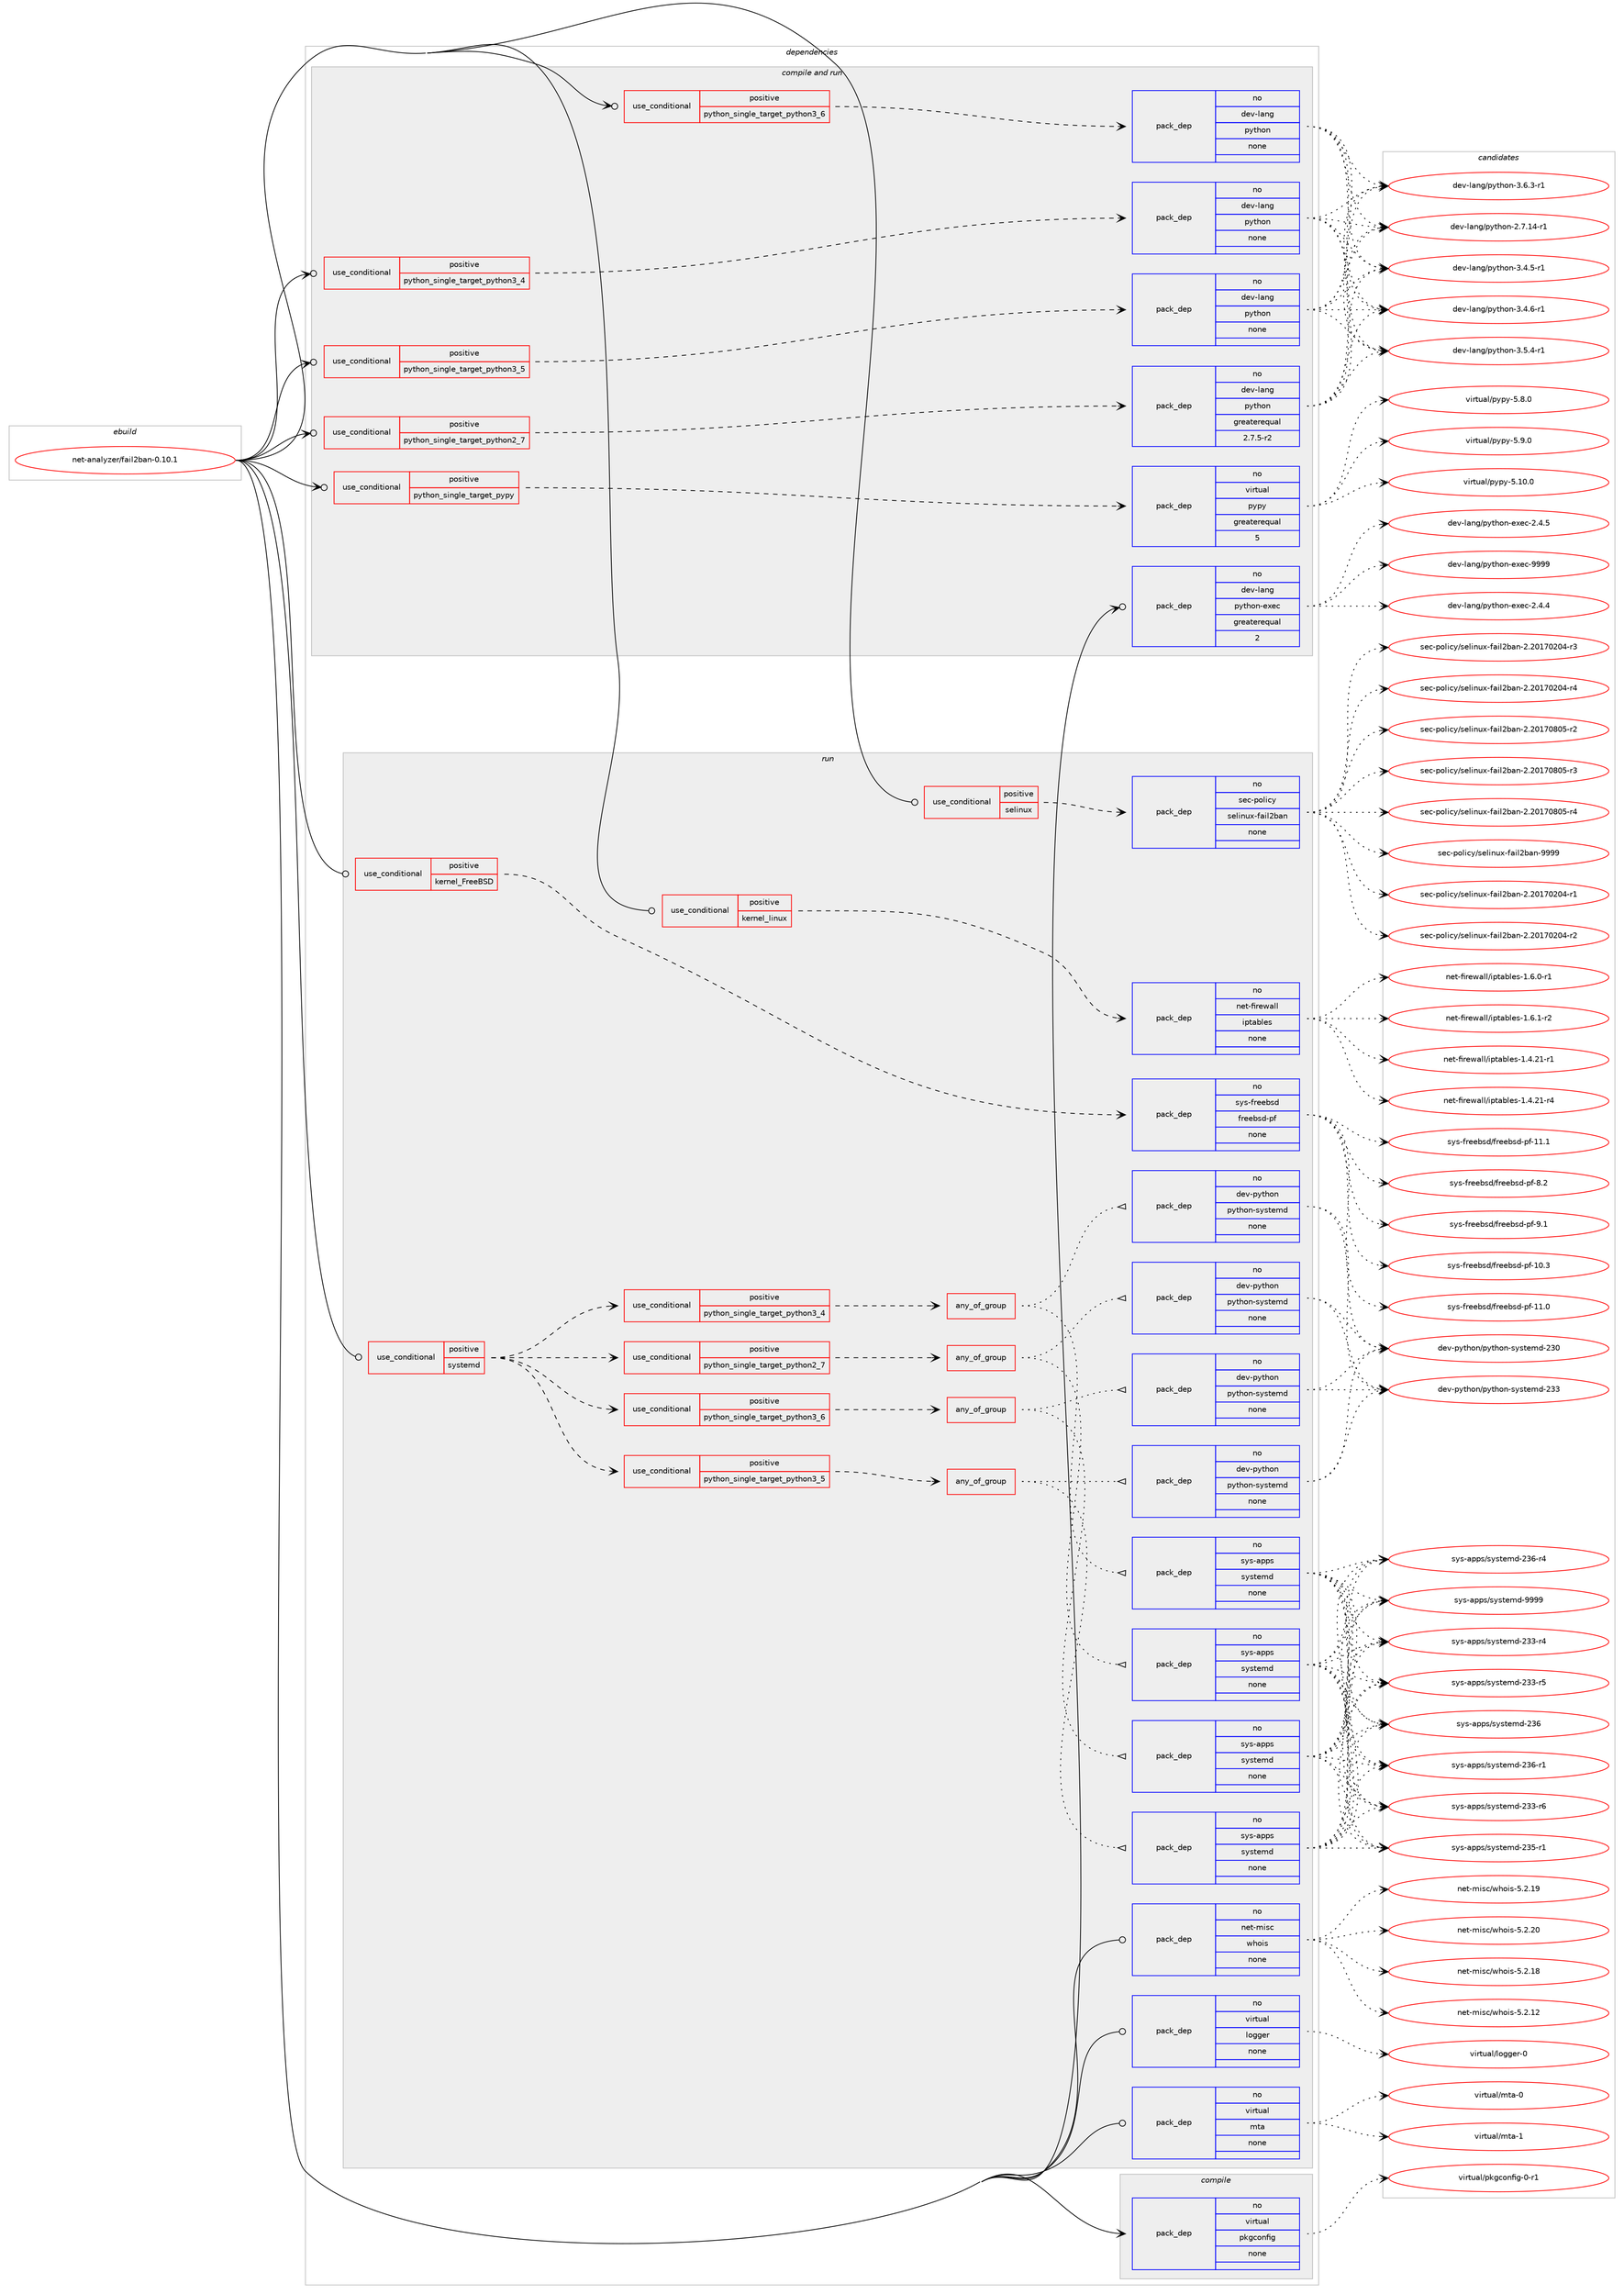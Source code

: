 digraph prolog {

# *************
# Graph options
# *************

newrank=true;
concentrate=true;
compound=true;
graph [rankdir=LR,fontname=Helvetica,fontsize=10,ranksep=1.5];#, ranksep=2.5, nodesep=0.2];
edge  [arrowhead=vee];
node  [fontname=Helvetica,fontsize=10];

# **********
# The ebuild
# **********

subgraph cluster_leftcol {
color=gray;
rank=same;
label=<<i>ebuild</i>>;
id [label="net-analyzer/fail2ban-0.10.1", color=red, width=4, href="../net-analyzer/fail2ban-0.10.1.svg"];
}

# ****************
# The dependencies
# ****************

subgraph cluster_midcol {
color=gray;
label=<<i>dependencies</i>>;
subgraph cluster_compile {
fillcolor="#eeeeee";
style=filled;
label=<<i>compile</i>>;
subgraph pack15 {
dependency19 [label=<<TABLE BORDER="0" CELLBORDER="1" CELLSPACING="0" CELLPADDING="4" WIDTH="220"><TR><TD ROWSPAN="6" CELLPADDING="30">pack_dep</TD></TR><TR><TD WIDTH="110">no</TD></TR><TR><TD>virtual</TD></TR><TR><TD>pkgconfig</TD></TR><TR><TD>none</TD></TR><TR><TD></TD></TR></TABLE>>, shape=none, color=blue];
}
id:e -> dependency19:w [weight=20,style="solid",arrowhead="vee"];
}
subgraph cluster_compileandrun {
fillcolor="#eeeeee";
style=filled;
label=<<i>compile and run</i>>;
subgraph cond5 {
dependency20 [label=<<TABLE BORDER="0" CELLBORDER="1" CELLSPACING="0" CELLPADDING="4"><TR><TD ROWSPAN="3" CELLPADDING="10">use_conditional</TD></TR><TR><TD>positive</TD></TR><TR><TD>python_single_target_pypy</TD></TR></TABLE>>, shape=none, color=red];
subgraph pack16 {
dependency21 [label=<<TABLE BORDER="0" CELLBORDER="1" CELLSPACING="0" CELLPADDING="4" WIDTH="220"><TR><TD ROWSPAN="6" CELLPADDING="30">pack_dep</TD></TR><TR><TD WIDTH="110">no</TD></TR><TR><TD>virtual</TD></TR><TR><TD>pypy</TD></TR><TR><TD>greaterequal</TD></TR><TR><TD>5</TD></TR></TABLE>>, shape=none, color=blue];
}
dependency20:e -> dependency21:w [weight=20,style="dashed",arrowhead="vee"];
}
id:e -> dependency20:w [weight=20,style="solid",arrowhead="odotvee"];
subgraph cond6 {
dependency22 [label=<<TABLE BORDER="0" CELLBORDER="1" CELLSPACING="0" CELLPADDING="4"><TR><TD ROWSPAN="3" CELLPADDING="10">use_conditional</TD></TR><TR><TD>positive</TD></TR><TR><TD>python_single_target_python2_7</TD></TR></TABLE>>, shape=none, color=red];
subgraph pack17 {
dependency23 [label=<<TABLE BORDER="0" CELLBORDER="1" CELLSPACING="0" CELLPADDING="4" WIDTH="220"><TR><TD ROWSPAN="6" CELLPADDING="30">pack_dep</TD></TR><TR><TD WIDTH="110">no</TD></TR><TR><TD>dev-lang</TD></TR><TR><TD>python</TD></TR><TR><TD>greaterequal</TD></TR><TR><TD>2.7.5-r2</TD></TR></TABLE>>, shape=none, color=blue];
}
dependency22:e -> dependency23:w [weight=20,style="dashed",arrowhead="vee"];
}
id:e -> dependency22:w [weight=20,style="solid",arrowhead="odotvee"];
subgraph cond7 {
dependency24 [label=<<TABLE BORDER="0" CELLBORDER="1" CELLSPACING="0" CELLPADDING="4"><TR><TD ROWSPAN="3" CELLPADDING="10">use_conditional</TD></TR><TR><TD>positive</TD></TR><TR><TD>python_single_target_python3_4</TD></TR></TABLE>>, shape=none, color=red];
subgraph pack18 {
dependency25 [label=<<TABLE BORDER="0" CELLBORDER="1" CELLSPACING="0" CELLPADDING="4" WIDTH="220"><TR><TD ROWSPAN="6" CELLPADDING="30">pack_dep</TD></TR><TR><TD WIDTH="110">no</TD></TR><TR><TD>dev-lang</TD></TR><TR><TD>python</TD></TR><TR><TD>none</TD></TR><TR><TD></TD></TR></TABLE>>, shape=none, color=blue];
}
dependency24:e -> dependency25:w [weight=20,style="dashed",arrowhead="vee"];
}
id:e -> dependency24:w [weight=20,style="solid",arrowhead="odotvee"];
subgraph cond8 {
dependency26 [label=<<TABLE BORDER="0" CELLBORDER="1" CELLSPACING="0" CELLPADDING="4"><TR><TD ROWSPAN="3" CELLPADDING="10">use_conditional</TD></TR><TR><TD>positive</TD></TR><TR><TD>python_single_target_python3_5</TD></TR></TABLE>>, shape=none, color=red];
subgraph pack19 {
dependency27 [label=<<TABLE BORDER="0" CELLBORDER="1" CELLSPACING="0" CELLPADDING="4" WIDTH="220"><TR><TD ROWSPAN="6" CELLPADDING="30">pack_dep</TD></TR><TR><TD WIDTH="110">no</TD></TR><TR><TD>dev-lang</TD></TR><TR><TD>python</TD></TR><TR><TD>none</TD></TR><TR><TD></TD></TR></TABLE>>, shape=none, color=blue];
}
dependency26:e -> dependency27:w [weight=20,style="dashed",arrowhead="vee"];
}
id:e -> dependency26:w [weight=20,style="solid",arrowhead="odotvee"];
subgraph cond9 {
dependency28 [label=<<TABLE BORDER="0" CELLBORDER="1" CELLSPACING="0" CELLPADDING="4"><TR><TD ROWSPAN="3" CELLPADDING="10">use_conditional</TD></TR><TR><TD>positive</TD></TR><TR><TD>python_single_target_python3_6</TD></TR></TABLE>>, shape=none, color=red];
subgraph pack20 {
dependency29 [label=<<TABLE BORDER="0" CELLBORDER="1" CELLSPACING="0" CELLPADDING="4" WIDTH="220"><TR><TD ROWSPAN="6" CELLPADDING="30">pack_dep</TD></TR><TR><TD WIDTH="110">no</TD></TR><TR><TD>dev-lang</TD></TR><TR><TD>python</TD></TR><TR><TD>none</TD></TR><TR><TD></TD></TR></TABLE>>, shape=none, color=blue];
}
dependency28:e -> dependency29:w [weight=20,style="dashed",arrowhead="vee"];
}
id:e -> dependency28:w [weight=20,style="solid",arrowhead="odotvee"];
subgraph pack21 {
dependency30 [label=<<TABLE BORDER="0" CELLBORDER="1" CELLSPACING="0" CELLPADDING="4" WIDTH="220"><TR><TD ROWSPAN="6" CELLPADDING="30">pack_dep</TD></TR><TR><TD WIDTH="110">no</TD></TR><TR><TD>dev-lang</TD></TR><TR><TD>python-exec</TD></TR><TR><TD>greaterequal</TD></TR><TR><TD>2</TD></TR></TABLE>>, shape=none, color=blue];
}
id:e -> dependency30:w [weight=20,style="solid",arrowhead="odotvee"];
}
subgraph cluster_run {
fillcolor="#eeeeee";
style=filled;
label=<<i>run</i>>;
subgraph cond10 {
dependency31 [label=<<TABLE BORDER="0" CELLBORDER="1" CELLSPACING="0" CELLPADDING="4"><TR><TD ROWSPAN="3" CELLPADDING="10">use_conditional</TD></TR><TR><TD>positive</TD></TR><TR><TD>kernel_FreeBSD</TD></TR></TABLE>>, shape=none, color=red];
subgraph pack22 {
dependency32 [label=<<TABLE BORDER="0" CELLBORDER="1" CELLSPACING="0" CELLPADDING="4" WIDTH="220"><TR><TD ROWSPAN="6" CELLPADDING="30">pack_dep</TD></TR><TR><TD WIDTH="110">no</TD></TR><TR><TD>sys-freebsd</TD></TR><TR><TD>freebsd-pf</TD></TR><TR><TD>none</TD></TR><TR><TD></TD></TR></TABLE>>, shape=none, color=blue];
}
dependency31:e -> dependency32:w [weight=20,style="dashed",arrowhead="vee"];
}
id:e -> dependency31:w [weight=20,style="solid",arrowhead="odot"];
subgraph cond11 {
dependency33 [label=<<TABLE BORDER="0" CELLBORDER="1" CELLSPACING="0" CELLPADDING="4"><TR><TD ROWSPAN="3" CELLPADDING="10">use_conditional</TD></TR><TR><TD>positive</TD></TR><TR><TD>kernel_linux</TD></TR></TABLE>>, shape=none, color=red];
subgraph pack23 {
dependency34 [label=<<TABLE BORDER="0" CELLBORDER="1" CELLSPACING="0" CELLPADDING="4" WIDTH="220"><TR><TD ROWSPAN="6" CELLPADDING="30">pack_dep</TD></TR><TR><TD WIDTH="110">no</TD></TR><TR><TD>net-firewall</TD></TR><TR><TD>iptables</TD></TR><TR><TD>none</TD></TR><TR><TD></TD></TR></TABLE>>, shape=none, color=blue];
}
dependency33:e -> dependency34:w [weight=20,style="dashed",arrowhead="vee"];
}
id:e -> dependency33:w [weight=20,style="solid",arrowhead="odot"];
subgraph cond12 {
dependency35 [label=<<TABLE BORDER="0" CELLBORDER="1" CELLSPACING="0" CELLPADDING="4"><TR><TD ROWSPAN="3" CELLPADDING="10">use_conditional</TD></TR><TR><TD>positive</TD></TR><TR><TD>selinux</TD></TR></TABLE>>, shape=none, color=red];
subgraph pack24 {
dependency36 [label=<<TABLE BORDER="0" CELLBORDER="1" CELLSPACING="0" CELLPADDING="4" WIDTH="220"><TR><TD ROWSPAN="6" CELLPADDING="30">pack_dep</TD></TR><TR><TD WIDTH="110">no</TD></TR><TR><TD>sec-policy</TD></TR><TR><TD>selinux-fail2ban</TD></TR><TR><TD>none</TD></TR><TR><TD></TD></TR></TABLE>>, shape=none, color=blue];
}
dependency35:e -> dependency36:w [weight=20,style="dashed",arrowhead="vee"];
}
id:e -> dependency35:w [weight=20,style="solid",arrowhead="odot"];
subgraph cond13 {
dependency37 [label=<<TABLE BORDER="0" CELLBORDER="1" CELLSPACING="0" CELLPADDING="4"><TR><TD ROWSPAN="3" CELLPADDING="10">use_conditional</TD></TR><TR><TD>positive</TD></TR><TR><TD>systemd</TD></TR></TABLE>>, shape=none, color=red];
subgraph cond14 {
dependency38 [label=<<TABLE BORDER="0" CELLBORDER="1" CELLSPACING="0" CELLPADDING="4"><TR><TD ROWSPAN="3" CELLPADDING="10">use_conditional</TD></TR><TR><TD>positive</TD></TR><TR><TD>python_single_target_python2_7</TD></TR></TABLE>>, shape=none, color=red];
subgraph any1 {
dependency39 [label=<<TABLE BORDER="0" CELLBORDER="1" CELLSPACING="0" CELLPADDING="4"><TR><TD CELLPADDING="10">any_of_group</TD></TR></TABLE>>, shape=none, color=red];subgraph pack25 {
dependency40 [label=<<TABLE BORDER="0" CELLBORDER="1" CELLSPACING="0" CELLPADDING="4" WIDTH="220"><TR><TD ROWSPAN="6" CELLPADDING="30">pack_dep</TD></TR><TR><TD WIDTH="110">no</TD></TR><TR><TD>dev-python</TD></TR><TR><TD>python-systemd</TD></TR><TR><TD>none</TD></TR><TR><TD></TD></TR></TABLE>>, shape=none, color=blue];
}
dependency39:e -> dependency40:w [weight=20,style="dotted",arrowhead="oinv"];
subgraph pack26 {
dependency41 [label=<<TABLE BORDER="0" CELLBORDER="1" CELLSPACING="0" CELLPADDING="4" WIDTH="220"><TR><TD ROWSPAN="6" CELLPADDING="30">pack_dep</TD></TR><TR><TD WIDTH="110">no</TD></TR><TR><TD>sys-apps</TD></TR><TR><TD>systemd</TD></TR><TR><TD>none</TD></TR><TR><TD></TD></TR></TABLE>>, shape=none, color=blue];
}
dependency39:e -> dependency41:w [weight=20,style="dotted",arrowhead="oinv"];
}
dependency38:e -> dependency39:w [weight=20,style="dashed",arrowhead="vee"];
}
dependency37:e -> dependency38:w [weight=20,style="dashed",arrowhead="vee"];
subgraph cond15 {
dependency42 [label=<<TABLE BORDER="0" CELLBORDER="1" CELLSPACING="0" CELLPADDING="4"><TR><TD ROWSPAN="3" CELLPADDING="10">use_conditional</TD></TR><TR><TD>positive</TD></TR><TR><TD>python_single_target_python3_4</TD></TR></TABLE>>, shape=none, color=red];
subgraph any2 {
dependency43 [label=<<TABLE BORDER="0" CELLBORDER="1" CELLSPACING="0" CELLPADDING="4"><TR><TD CELLPADDING="10">any_of_group</TD></TR></TABLE>>, shape=none, color=red];subgraph pack27 {
dependency44 [label=<<TABLE BORDER="0" CELLBORDER="1" CELLSPACING="0" CELLPADDING="4" WIDTH="220"><TR><TD ROWSPAN="6" CELLPADDING="30">pack_dep</TD></TR><TR><TD WIDTH="110">no</TD></TR><TR><TD>dev-python</TD></TR><TR><TD>python-systemd</TD></TR><TR><TD>none</TD></TR><TR><TD></TD></TR></TABLE>>, shape=none, color=blue];
}
dependency43:e -> dependency44:w [weight=20,style="dotted",arrowhead="oinv"];
subgraph pack28 {
dependency45 [label=<<TABLE BORDER="0" CELLBORDER="1" CELLSPACING="0" CELLPADDING="4" WIDTH="220"><TR><TD ROWSPAN="6" CELLPADDING="30">pack_dep</TD></TR><TR><TD WIDTH="110">no</TD></TR><TR><TD>sys-apps</TD></TR><TR><TD>systemd</TD></TR><TR><TD>none</TD></TR><TR><TD></TD></TR></TABLE>>, shape=none, color=blue];
}
dependency43:e -> dependency45:w [weight=20,style="dotted",arrowhead="oinv"];
}
dependency42:e -> dependency43:w [weight=20,style="dashed",arrowhead="vee"];
}
dependency37:e -> dependency42:w [weight=20,style="dashed",arrowhead="vee"];
subgraph cond16 {
dependency46 [label=<<TABLE BORDER="0" CELLBORDER="1" CELLSPACING="0" CELLPADDING="4"><TR><TD ROWSPAN="3" CELLPADDING="10">use_conditional</TD></TR><TR><TD>positive</TD></TR><TR><TD>python_single_target_python3_5</TD></TR></TABLE>>, shape=none, color=red];
subgraph any3 {
dependency47 [label=<<TABLE BORDER="0" CELLBORDER="1" CELLSPACING="0" CELLPADDING="4"><TR><TD CELLPADDING="10">any_of_group</TD></TR></TABLE>>, shape=none, color=red];subgraph pack29 {
dependency48 [label=<<TABLE BORDER="0" CELLBORDER="1" CELLSPACING="0" CELLPADDING="4" WIDTH="220"><TR><TD ROWSPAN="6" CELLPADDING="30">pack_dep</TD></TR><TR><TD WIDTH="110">no</TD></TR><TR><TD>dev-python</TD></TR><TR><TD>python-systemd</TD></TR><TR><TD>none</TD></TR><TR><TD></TD></TR></TABLE>>, shape=none, color=blue];
}
dependency47:e -> dependency48:w [weight=20,style="dotted",arrowhead="oinv"];
subgraph pack30 {
dependency49 [label=<<TABLE BORDER="0" CELLBORDER="1" CELLSPACING="0" CELLPADDING="4" WIDTH="220"><TR><TD ROWSPAN="6" CELLPADDING="30">pack_dep</TD></TR><TR><TD WIDTH="110">no</TD></TR><TR><TD>sys-apps</TD></TR><TR><TD>systemd</TD></TR><TR><TD>none</TD></TR><TR><TD></TD></TR></TABLE>>, shape=none, color=blue];
}
dependency47:e -> dependency49:w [weight=20,style="dotted",arrowhead="oinv"];
}
dependency46:e -> dependency47:w [weight=20,style="dashed",arrowhead="vee"];
}
dependency37:e -> dependency46:w [weight=20,style="dashed",arrowhead="vee"];
subgraph cond17 {
dependency50 [label=<<TABLE BORDER="0" CELLBORDER="1" CELLSPACING="0" CELLPADDING="4"><TR><TD ROWSPAN="3" CELLPADDING="10">use_conditional</TD></TR><TR><TD>positive</TD></TR><TR><TD>python_single_target_python3_6</TD></TR></TABLE>>, shape=none, color=red];
subgraph any4 {
dependency51 [label=<<TABLE BORDER="0" CELLBORDER="1" CELLSPACING="0" CELLPADDING="4"><TR><TD CELLPADDING="10">any_of_group</TD></TR></TABLE>>, shape=none, color=red];subgraph pack31 {
dependency52 [label=<<TABLE BORDER="0" CELLBORDER="1" CELLSPACING="0" CELLPADDING="4" WIDTH="220"><TR><TD ROWSPAN="6" CELLPADDING="30">pack_dep</TD></TR><TR><TD WIDTH="110">no</TD></TR><TR><TD>dev-python</TD></TR><TR><TD>python-systemd</TD></TR><TR><TD>none</TD></TR><TR><TD></TD></TR></TABLE>>, shape=none, color=blue];
}
dependency51:e -> dependency52:w [weight=20,style="dotted",arrowhead="oinv"];
subgraph pack32 {
dependency53 [label=<<TABLE BORDER="0" CELLBORDER="1" CELLSPACING="0" CELLPADDING="4" WIDTH="220"><TR><TD ROWSPAN="6" CELLPADDING="30">pack_dep</TD></TR><TR><TD WIDTH="110">no</TD></TR><TR><TD>sys-apps</TD></TR><TR><TD>systemd</TD></TR><TR><TD>none</TD></TR><TR><TD></TD></TR></TABLE>>, shape=none, color=blue];
}
dependency51:e -> dependency53:w [weight=20,style="dotted",arrowhead="oinv"];
}
dependency50:e -> dependency51:w [weight=20,style="dashed",arrowhead="vee"];
}
dependency37:e -> dependency50:w [weight=20,style="dashed",arrowhead="vee"];
}
id:e -> dependency37:w [weight=20,style="solid",arrowhead="odot"];
subgraph pack33 {
dependency54 [label=<<TABLE BORDER="0" CELLBORDER="1" CELLSPACING="0" CELLPADDING="4" WIDTH="220"><TR><TD ROWSPAN="6" CELLPADDING="30">pack_dep</TD></TR><TR><TD WIDTH="110">no</TD></TR><TR><TD>net-misc</TD></TR><TR><TD>whois</TD></TR><TR><TD>none</TD></TR><TR><TD></TD></TR></TABLE>>, shape=none, color=blue];
}
id:e -> dependency54:w [weight=20,style="solid",arrowhead="odot"];
subgraph pack34 {
dependency55 [label=<<TABLE BORDER="0" CELLBORDER="1" CELLSPACING="0" CELLPADDING="4" WIDTH="220"><TR><TD ROWSPAN="6" CELLPADDING="30">pack_dep</TD></TR><TR><TD WIDTH="110">no</TD></TR><TR><TD>virtual</TD></TR><TR><TD>logger</TD></TR><TR><TD>none</TD></TR><TR><TD></TD></TR></TABLE>>, shape=none, color=blue];
}
id:e -> dependency55:w [weight=20,style="solid",arrowhead="odot"];
subgraph pack35 {
dependency56 [label=<<TABLE BORDER="0" CELLBORDER="1" CELLSPACING="0" CELLPADDING="4" WIDTH="220"><TR><TD ROWSPAN="6" CELLPADDING="30">pack_dep</TD></TR><TR><TD WIDTH="110">no</TD></TR><TR><TD>virtual</TD></TR><TR><TD>mta</TD></TR><TR><TD>none</TD></TR><TR><TD></TD></TR></TABLE>>, shape=none, color=blue];
}
id:e -> dependency56:w [weight=20,style="solid",arrowhead="odot"];
}
}

# **************
# The candidates
# **************

subgraph cluster_choices {
rank=same;
color=gray;
label=<<i>candidates</i>>;

subgraph choice15 {
color=black;
nodesep=1;
choice11810511411611797108471121071039911111010210510345484511449 [label="virtual/pkgconfig-0-r1", color=red, width=4,href="../virtual/pkgconfig-0-r1.svg"];
dependency19:e -> choice11810511411611797108471121071039911111010210510345484511449:w [style=dotted,weight="100"];
}
subgraph choice16 {
color=black;
nodesep=1;
choice118105114116117971084711212111212145534649484648 [label="virtual/pypy-5.10.0", color=red, width=4,href="../virtual/pypy-5.10.0.svg"];
choice1181051141161179710847112121112121455346564648 [label="virtual/pypy-5.8.0", color=red, width=4,href="../virtual/pypy-5.8.0.svg"];
choice1181051141161179710847112121112121455346574648 [label="virtual/pypy-5.9.0", color=red, width=4,href="../virtual/pypy-5.9.0.svg"];
dependency21:e -> choice118105114116117971084711212111212145534649484648:w [style=dotted,weight="100"];
dependency21:e -> choice1181051141161179710847112121112121455346564648:w [style=dotted,weight="100"];
dependency21:e -> choice1181051141161179710847112121112121455346574648:w [style=dotted,weight="100"];
}
subgraph choice17 {
color=black;
nodesep=1;
choice100101118451089711010347112121116104111110455046554649524511449 [label="dev-lang/python-2.7.14-r1", color=red, width=4,href="../dev-lang/python-2.7.14-r1.svg"];
choice1001011184510897110103471121211161041111104551465246534511449 [label="dev-lang/python-3.4.5-r1", color=red, width=4,href="../dev-lang/python-3.4.5-r1.svg"];
choice1001011184510897110103471121211161041111104551465246544511449 [label="dev-lang/python-3.4.6-r1", color=red, width=4,href="../dev-lang/python-3.4.6-r1.svg"];
choice1001011184510897110103471121211161041111104551465346524511449 [label="dev-lang/python-3.5.4-r1", color=red, width=4,href="../dev-lang/python-3.5.4-r1.svg"];
choice1001011184510897110103471121211161041111104551465446514511449 [label="dev-lang/python-3.6.3-r1", color=red, width=4,href="../dev-lang/python-3.6.3-r1.svg"];
dependency23:e -> choice100101118451089711010347112121116104111110455046554649524511449:w [style=dotted,weight="100"];
dependency23:e -> choice1001011184510897110103471121211161041111104551465246534511449:w [style=dotted,weight="100"];
dependency23:e -> choice1001011184510897110103471121211161041111104551465246544511449:w [style=dotted,weight="100"];
dependency23:e -> choice1001011184510897110103471121211161041111104551465346524511449:w [style=dotted,weight="100"];
dependency23:e -> choice1001011184510897110103471121211161041111104551465446514511449:w [style=dotted,weight="100"];
}
subgraph choice18 {
color=black;
nodesep=1;
choice100101118451089711010347112121116104111110455046554649524511449 [label="dev-lang/python-2.7.14-r1", color=red, width=4,href="../dev-lang/python-2.7.14-r1.svg"];
choice1001011184510897110103471121211161041111104551465246534511449 [label="dev-lang/python-3.4.5-r1", color=red, width=4,href="../dev-lang/python-3.4.5-r1.svg"];
choice1001011184510897110103471121211161041111104551465246544511449 [label="dev-lang/python-3.4.6-r1", color=red, width=4,href="../dev-lang/python-3.4.6-r1.svg"];
choice1001011184510897110103471121211161041111104551465346524511449 [label="dev-lang/python-3.5.4-r1", color=red, width=4,href="../dev-lang/python-3.5.4-r1.svg"];
choice1001011184510897110103471121211161041111104551465446514511449 [label="dev-lang/python-3.6.3-r1", color=red, width=4,href="../dev-lang/python-3.6.3-r1.svg"];
dependency25:e -> choice100101118451089711010347112121116104111110455046554649524511449:w [style=dotted,weight="100"];
dependency25:e -> choice1001011184510897110103471121211161041111104551465246534511449:w [style=dotted,weight="100"];
dependency25:e -> choice1001011184510897110103471121211161041111104551465246544511449:w [style=dotted,weight="100"];
dependency25:e -> choice1001011184510897110103471121211161041111104551465346524511449:w [style=dotted,weight="100"];
dependency25:e -> choice1001011184510897110103471121211161041111104551465446514511449:w [style=dotted,weight="100"];
}
subgraph choice19 {
color=black;
nodesep=1;
choice100101118451089711010347112121116104111110455046554649524511449 [label="dev-lang/python-2.7.14-r1", color=red, width=4,href="../dev-lang/python-2.7.14-r1.svg"];
choice1001011184510897110103471121211161041111104551465246534511449 [label="dev-lang/python-3.4.5-r1", color=red, width=4,href="../dev-lang/python-3.4.5-r1.svg"];
choice1001011184510897110103471121211161041111104551465246544511449 [label="dev-lang/python-3.4.6-r1", color=red, width=4,href="../dev-lang/python-3.4.6-r1.svg"];
choice1001011184510897110103471121211161041111104551465346524511449 [label="dev-lang/python-3.5.4-r1", color=red, width=4,href="../dev-lang/python-3.5.4-r1.svg"];
choice1001011184510897110103471121211161041111104551465446514511449 [label="dev-lang/python-3.6.3-r1", color=red, width=4,href="../dev-lang/python-3.6.3-r1.svg"];
dependency27:e -> choice100101118451089711010347112121116104111110455046554649524511449:w [style=dotted,weight="100"];
dependency27:e -> choice1001011184510897110103471121211161041111104551465246534511449:w [style=dotted,weight="100"];
dependency27:e -> choice1001011184510897110103471121211161041111104551465246544511449:w [style=dotted,weight="100"];
dependency27:e -> choice1001011184510897110103471121211161041111104551465346524511449:w [style=dotted,weight="100"];
dependency27:e -> choice1001011184510897110103471121211161041111104551465446514511449:w [style=dotted,weight="100"];
}
subgraph choice20 {
color=black;
nodesep=1;
choice100101118451089711010347112121116104111110455046554649524511449 [label="dev-lang/python-2.7.14-r1", color=red, width=4,href="../dev-lang/python-2.7.14-r1.svg"];
choice1001011184510897110103471121211161041111104551465246534511449 [label="dev-lang/python-3.4.5-r1", color=red, width=4,href="../dev-lang/python-3.4.5-r1.svg"];
choice1001011184510897110103471121211161041111104551465246544511449 [label="dev-lang/python-3.4.6-r1", color=red, width=4,href="../dev-lang/python-3.4.6-r1.svg"];
choice1001011184510897110103471121211161041111104551465346524511449 [label="dev-lang/python-3.5.4-r1", color=red, width=4,href="../dev-lang/python-3.5.4-r1.svg"];
choice1001011184510897110103471121211161041111104551465446514511449 [label="dev-lang/python-3.6.3-r1", color=red, width=4,href="../dev-lang/python-3.6.3-r1.svg"];
dependency29:e -> choice100101118451089711010347112121116104111110455046554649524511449:w [style=dotted,weight="100"];
dependency29:e -> choice1001011184510897110103471121211161041111104551465246534511449:w [style=dotted,weight="100"];
dependency29:e -> choice1001011184510897110103471121211161041111104551465246544511449:w [style=dotted,weight="100"];
dependency29:e -> choice1001011184510897110103471121211161041111104551465346524511449:w [style=dotted,weight="100"];
dependency29:e -> choice1001011184510897110103471121211161041111104551465446514511449:w [style=dotted,weight="100"];
}
subgraph choice21 {
color=black;
nodesep=1;
choice1001011184510897110103471121211161041111104510112010199455046524652 [label="dev-lang/python-exec-2.4.4", color=red, width=4,href="../dev-lang/python-exec-2.4.4.svg"];
choice1001011184510897110103471121211161041111104510112010199455046524653 [label="dev-lang/python-exec-2.4.5", color=red, width=4,href="../dev-lang/python-exec-2.4.5.svg"];
choice10010111845108971101034711212111610411111045101120101994557575757 [label="dev-lang/python-exec-9999", color=red, width=4,href="../dev-lang/python-exec-9999.svg"];
dependency30:e -> choice1001011184510897110103471121211161041111104510112010199455046524652:w [style=dotted,weight="100"];
dependency30:e -> choice1001011184510897110103471121211161041111104510112010199455046524653:w [style=dotted,weight="100"];
dependency30:e -> choice10010111845108971101034711212111610411111045101120101994557575757:w [style=dotted,weight="100"];
}
subgraph choice22 {
color=black;
nodesep=1;
choice11512111545102114101101981151004710211410110198115100451121024549484651 [label="sys-freebsd/freebsd-pf-10.3", color=red, width=4,href="../sys-freebsd/freebsd-pf-10.3.svg"];
choice11512111545102114101101981151004710211410110198115100451121024549494648 [label="sys-freebsd/freebsd-pf-11.0", color=red, width=4,href="../sys-freebsd/freebsd-pf-11.0.svg"];
choice11512111545102114101101981151004710211410110198115100451121024549494649 [label="sys-freebsd/freebsd-pf-11.1", color=red, width=4,href="../sys-freebsd/freebsd-pf-11.1.svg"];
choice115121115451021141011019811510047102114101101981151004511210245564650 [label="sys-freebsd/freebsd-pf-8.2", color=red, width=4,href="../sys-freebsd/freebsd-pf-8.2.svg"];
choice115121115451021141011019811510047102114101101981151004511210245574649 [label="sys-freebsd/freebsd-pf-9.1", color=red, width=4,href="../sys-freebsd/freebsd-pf-9.1.svg"];
dependency32:e -> choice11512111545102114101101981151004710211410110198115100451121024549484651:w [style=dotted,weight="100"];
dependency32:e -> choice11512111545102114101101981151004710211410110198115100451121024549494648:w [style=dotted,weight="100"];
dependency32:e -> choice11512111545102114101101981151004710211410110198115100451121024549494649:w [style=dotted,weight="100"];
dependency32:e -> choice115121115451021141011019811510047102114101101981151004511210245564650:w [style=dotted,weight="100"];
dependency32:e -> choice115121115451021141011019811510047102114101101981151004511210245574649:w [style=dotted,weight="100"];
}
subgraph choice23 {
color=black;
nodesep=1;
choice1101011164510210511410111997108108471051121169798108101115454946524650494511449 [label="net-firewall/iptables-1.4.21-r1", color=red, width=4,href="../net-firewall/iptables-1.4.21-r1.svg"];
choice1101011164510210511410111997108108471051121169798108101115454946524650494511452 [label="net-firewall/iptables-1.4.21-r4", color=red, width=4,href="../net-firewall/iptables-1.4.21-r4.svg"];
choice11010111645102105114101119971081084710511211697981081011154549465446484511449 [label="net-firewall/iptables-1.6.0-r1", color=red, width=4,href="../net-firewall/iptables-1.6.0-r1.svg"];
choice11010111645102105114101119971081084710511211697981081011154549465446494511450 [label="net-firewall/iptables-1.6.1-r2", color=red, width=4,href="../net-firewall/iptables-1.6.1-r2.svg"];
dependency34:e -> choice1101011164510210511410111997108108471051121169798108101115454946524650494511449:w [style=dotted,weight="100"];
dependency34:e -> choice1101011164510210511410111997108108471051121169798108101115454946524650494511452:w [style=dotted,weight="100"];
dependency34:e -> choice11010111645102105114101119971081084710511211697981081011154549465446484511449:w [style=dotted,weight="100"];
dependency34:e -> choice11010111645102105114101119971081084710511211697981081011154549465446494511450:w [style=dotted,weight="100"];
}
subgraph choice24 {
color=black;
nodesep=1;
choice11510199451121111081059912147115101108105110117120451029710510850989711045504650484955485048524511449 [label="sec-policy/selinux-fail2ban-2.20170204-r1", color=red, width=4,href="../sec-policy/selinux-fail2ban-2.20170204-r1.svg"];
choice11510199451121111081059912147115101108105110117120451029710510850989711045504650484955485048524511450 [label="sec-policy/selinux-fail2ban-2.20170204-r2", color=red, width=4,href="../sec-policy/selinux-fail2ban-2.20170204-r2.svg"];
choice11510199451121111081059912147115101108105110117120451029710510850989711045504650484955485048524511451 [label="sec-policy/selinux-fail2ban-2.20170204-r3", color=red, width=4,href="../sec-policy/selinux-fail2ban-2.20170204-r3.svg"];
choice11510199451121111081059912147115101108105110117120451029710510850989711045504650484955485048524511452 [label="sec-policy/selinux-fail2ban-2.20170204-r4", color=red, width=4,href="../sec-policy/selinux-fail2ban-2.20170204-r4.svg"];
choice11510199451121111081059912147115101108105110117120451029710510850989711045504650484955485648534511450 [label="sec-policy/selinux-fail2ban-2.20170805-r2", color=red, width=4,href="../sec-policy/selinux-fail2ban-2.20170805-r2.svg"];
choice11510199451121111081059912147115101108105110117120451029710510850989711045504650484955485648534511451 [label="sec-policy/selinux-fail2ban-2.20170805-r3", color=red, width=4,href="../sec-policy/selinux-fail2ban-2.20170805-r3.svg"];
choice11510199451121111081059912147115101108105110117120451029710510850989711045504650484955485648534511452 [label="sec-policy/selinux-fail2ban-2.20170805-r4", color=red, width=4,href="../sec-policy/selinux-fail2ban-2.20170805-r4.svg"];
choice1151019945112111108105991214711510110810511011712045102971051085098971104557575757 [label="sec-policy/selinux-fail2ban-9999", color=red, width=4,href="../sec-policy/selinux-fail2ban-9999.svg"];
dependency36:e -> choice11510199451121111081059912147115101108105110117120451029710510850989711045504650484955485048524511449:w [style=dotted,weight="100"];
dependency36:e -> choice11510199451121111081059912147115101108105110117120451029710510850989711045504650484955485048524511450:w [style=dotted,weight="100"];
dependency36:e -> choice11510199451121111081059912147115101108105110117120451029710510850989711045504650484955485048524511451:w [style=dotted,weight="100"];
dependency36:e -> choice11510199451121111081059912147115101108105110117120451029710510850989711045504650484955485048524511452:w [style=dotted,weight="100"];
dependency36:e -> choice11510199451121111081059912147115101108105110117120451029710510850989711045504650484955485648534511450:w [style=dotted,weight="100"];
dependency36:e -> choice11510199451121111081059912147115101108105110117120451029710510850989711045504650484955485648534511451:w [style=dotted,weight="100"];
dependency36:e -> choice11510199451121111081059912147115101108105110117120451029710510850989711045504650484955485648534511452:w [style=dotted,weight="100"];
dependency36:e -> choice1151019945112111108105991214711510110810511011712045102971051085098971104557575757:w [style=dotted,weight="100"];
}
subgraph choice25 {
color=black;
nodesep=1;
choice10010111845112121116104111110471121211161041111104511512111511610110910045505148 [label="dev-python/python-systemd-230", color=red, width=4,href="../dev-python/python-systemd-230.svg"];
choice10010111845112121116104111110471121211161041111104511512111511610110910045505151 [label="dev-python/python-systemd-233", color=red, width=4,href="../dev-python/python-systemd-233.svg"];
dependency40:e -> choice10010111845112121116104111110471121211161041111104511512111511610110910045505148:w [style=dotted,weight="100"];
dependency40:e -> choice10010111845112121116104111110471121211161041111104511512111511610110910045505151:w [style=dotted,weight="100"];
}
subgraph choice26 {
color=black;
nodesep=1;
choice115121115459711211211547115121115116101109100455051514511452 [label="sys-apps/systemd-233-r4", color=red, width=4,href="../sys-apps/systemd-233-r4.svg"];
choice115121115459711211211547115121115116101109100455051514511453 [label="sys-apps/systemd-233-r5", color=red, width=4,href="../sys-apps/systemd-233-r5.svg"];
choice11512111545971121121154711512111511610110910045505154 [label="sys-apps/systemd-236", color=red, width=4,href="../sys-apps/systemd-236.svg"];
choice115121115459711211211547115121115116101109100455051544511449 [label="sys-apps/systemd-236-r1", color=red, width=4,href="../sys-apps/systemd-236-r1.svg"];
choice115121115459711211211547115121115116101109100455051514511454 [label="sys-apps/systemd-233-r6", color=red, width=4,href="../sys-apps/systemd-233-r6.svg"];
choice115121115459711211211547115121115116101109100455051534511449 [label="sys-apps/systemd-235-r1", color=red, width=4,href="../sys-apps/systemd-235-r1.svg"];
choice115121115459711211211547115121115116101109100455051544511452 [label="sys-apps/systemd-236-r4", color=red, width=4,href="../sys-apps/systemd-236-r4.svg"];
choice1151211154597112112115471151211151161011091004557575757 [label="sys-apps/systemd-9999", color=red, width=4,href="../sys-apps/systemd-9999.svg"];
dependency41:e -> choice115121115459711211211547115121115116101109100455051514511452:w [style=dotted,weight="100"];
dependency41:e -> choice115121115459711211211547115121115116101109100455051514511453:w [style=dotted,weight="100"];
dependency41:e -> choice11512111545971121121154711512111511610110910045505154:w [style=dotted,weight="100"];
dependency41:e -> choice115121115459711211211547115121115116101109100455051544511449:w [style=dotted,weight="100"];
dependency41:e -> choice115121115459711211211547115121115116101109100455051514511454:w [style=dotted,weight="100"];
dependency41:e -> choice115121115459711211211547115121115116101109100455051534511449:w [style=dotted,weight="100"];
dependency41:e -> choice115121115459711211211547115121115116101109100455051544511452:w [style=dotted,weight="100"];
dependency41:e -> choice1151211154597112112115471151211151161011091004557575757:w [style=dotted,weight="100"];
}
subgraph choice27 {
color=black;
nodesep=1;
choice10010111845112121116104111110471121211161041111104511512111511610110910045505148 [label="dev-python/python-systemd-230", color=red, width=4,href="../dev-python/python-systemd-230.svg"];
choice10010111845112121116104111110471121211161041111104511512111511610110910045505151 [label="dev-python/python-systemd-233", color=red, width=4,href="../dev-python/python-systemd-233.svg"];
dependency44:e -> choice10010111845112121116104111110471121211161041111104511512111511610110910045505148:w [style=dotted,weight="100"];
dependency44:e -> choice10010111845112121116104111110471121211161041111104511512111511610110910045505151:w [style=dotted,weight="100"];
}
subgraph choice28 {
color=black;
nodesep=1;
choice115121115459711211211547115121115116101109100455051514511452 [label="sys-apps/systemd-233-r4", color=red, width=4,href="../sys-apps/systemd-233-r4.svg"];
choice115121115459711211211547115121115116101109100455051514511453 [label="sys-apps/systemd-233-r5", color=red, width=4,href="../sys-apps/systemd-233-r5.svg"];
choice11512111545971121121154711512111511610110910045505154 [label="sys-apps/systemd-236", color=red, width=4,href="../sys-apps/systemd-236.svg"];
choice115121115459711211211547115121115116101109100455051544511449 [label="sys-apps/systemd-236-r1", color=red, width=4,href="../sys-apps/systemd-236-r1.svg"];
choice115121115459711211211547115121115116101109100455051514511454 [label="sys-apps/systemd-233-r6", color=red, width=4,href="../sys-apps/systemd-233-r6.svg"];
choice115121115459711211211547115121115116101109100455051534511449 [label="sys-apps/systemd-235-r1", color=red, width=4,href="../sys-apps/systemd-235-r1.svg"];
choice115121115459711211211547115121115116101109100455051544511452 [label="sys-apps/systemd-236-r4", color=red, width=4,href="../sys-apps/systemd-236-r4.svg"];
choice1151211154597112112115471151211151161011091004557575757 [label="sys-apps/systemd-9999", color=red, width=4,href="../sys-apps/systemd-9999.svg"];
dependency45:e -> choice115121115459711211211547115121115116101109100455051514511452:w [style=dotted,weight="100"];
dependency45:e -> choice115121115459711211211547115121115116101109100455051514511453:w [style=dotted,weight="100"];
dependency45:e -> choice11512111545971121121154711512111511610110910045505154:w [style=dotted,weight="100"];
dependency45:e -> choice115121115459711211211547115121115116101109100455051544511449:w [style=dotted,weight="100"];
dependency45:e -> choice115121115459711211211547115121115116101109100455051514511454:w [style=dotted,weight="100"];
dependency45:e -> choice115121115459711211211547115121115116101109100455051534511449:w [style=dotted,weight="100"];
dependency45:e -> choice115121115459711211211547115121115116101109100455051544511452:w [style=dotted,weight="100"];
dependency45:e -> choice1151211154597112112115471151211151161011091004557575757:w [style=dotted,weight="100"];
}
subgraph choice29 {
color=black;
nodesep=1;
choice10010111845112121116104111110471121211161041111104511512111511610110910045505148 [label="dev-python/python-systemd-230", color=red, width=4,href="../dev-python/python-systemd-230.svg"];
choice10010111845112121116104111110471121211161041111104511512111511610110910045505151 [label="dev-python/python-systemd-233", color=red, width=4,href="../dev-python/python-systemd-233.svg"];
dependency48:e -> choice10010111845112121116104111110471121211161041111104511512111511610110910045505148:w [style=dotted,weight="100"];
dependency48:e -> choice10010111845112121116104111110471121211161041111104511512111511610110910045505151:w [style=dotted,weight="100"];
}
subgraph choice30 {
color=black;
nodesep=1;
choice115121115459711211211547115121115116101109100455051514511452 [label="sys-apps/systemd-233-r4", color=red, width=4,href="../sys-apps/systemd-233-r4.svg"];
choice115121115459711211211547115121115116101109100455051514511453 [label="sys-apps/systemd-233-r5", color=red, width=4,href="../sys-apps/systemd-233-r5.svg"];
choice11512111545971121121154711512111511610110910045505154 [label="sys-apps/systemd-236", color=red, width=4,href="../sys-apps/systemd-236.svg"];
choice115121115459711211211547115121115116101109100455051544511449 [label="sys-apps/systemd-236-r1", color=red, width=4,href="../sys-apps/systemd-236-r1.svg"];
choice115121115459711211211547115121115116101109100455051514511454 [label="sys-apps/systemd-233-r6", color=red, width=4,href="../sys-apps/systemd-233-r6.svg"];
choice115121115459711211211547115121115116101109100455051534511449 [label="sys-apps/systemd-235-r1", color=red, width=4,href="../sys-apps/systemd-235-r1.svg"];
choice115121115459711211211547115121115116101109100455051544511452 [label="sys-apps/systemd-236-r4", color=red, width=4,href="../sys-apps/systemd-236-r4.svg"];
choice1151211154597112112115471151211151161011091004557575757 [label="sys-apps/systemd-9999", color=red, width=4,href="../sys-apps/systemd-9999.svg"];
dependency49:e -> choice115121115459711211211547115121115116101109100455051514511452:w [style=dotted,weight="100"];
dependency49:e -> choice115121115459711211211547115121115116101109100455051514511453:w [style=dotted,weight="100"];
dependency49:e -> choice11512111545971121121154711512111511610110910045505154:w [style=dotted,weight="100"];
dependency49:e -> choice115121115459711211211547115121115116101109100455051544511449:w [style=dotted,weight="100"];
dependency49:e -> choice115121115459711211211547115121115116101109100455051514511454:w [style=dotted,weight="100"];
dependency49:e -> choice115121115459711211211547115121115116101109100455051534511449:w [style=dotted,weight="100"];
dependency49:e -> choice115121115459711211211547115121115116101109100455051544511452:w [style=dotted,weight="100"];
dependency49:e -> choice1151211154597112112115471151211151161011091004557575757:w [style=dotted,weight="100"];
}
subgraph choice31 {
color=black;
nodesep=1;
choice10010111845112121116104111110471121211161041111104511512111511610110910045505148 [label="dev-python/python-systemd-230", color=red, width=4,href="../dev-python/python-systemd-230.svg"];
choice10010111845112121116104111110471121211161041111104511512111511610110910045505151 [label="dev-python/python-systemd-233", color=red, width=4,href="../dev-python/python-systemd-233.svg"];
dependency52:e -> choice10010111845112121116104111110471121211161041111104511512111511610110910045505148:w [style=dotted,weight="100"];
dependency52:e -> choice10010111845112121116104111110471121211161041111104511512111511610110910045505151:w [style=dotted,weight="100"];
}
subgraph choice32 {
color=black;
nodesep=1;
choice115121115459711211211547115121115116101109100455051514511452 [label="sys-apps/systemd-233-r4", color=red, width=4,href="../sys-apps/systemd-233-r4.svg"];
choice115121115459711211211547115121115116101109100455051514511453 [label="sys-apps/systemd-233-r5", color=red, width=4,href="../sys-apps/systemd-233-r5.svg"];
choice11512111545971121121154711512111511610110910045505154 [label="sys-apps/systemd-236", color=red, width=4,href="../sys-apps/systemd-236.svg"];
choice115121115459711211211547115121115116101109100455051544511449 [label="sys-apps/systemd-236-r1", color=red, width=4,href="../sys-apps/systemd-236-r1.svg"];
choice115121115459711211211547115121115116101109100455051514511454 [label="sys-apps/systemd-233-r6", color=red, width=4,href="../sys-apps/systemd-233-r6.svg"];
choice115121115459711211211547115121115116101109100455051534511449 [label="sys-apps/systemd-235-r1", color=red, width=4,href="../sys-apps/systemd-235-r1.svg"];
choice115121115459711211211547115121115116101109100455051544511452 [label="sys-apps/systemd-236-r4", color=red, width=4,href="../sys-apps/systemd-236-r4.svg"];
choice1151211154597112112115471151211151161011091004557575757 [label="sys-apps/systemd-9999", color=red, width=4,href="../sys-apps/systemd-9999.svg"];
dependency53:e -> choice115121115459711211211547115121115116101109100455051514511452:w [style=dotted,weight="100"];
dependency53:e -> choice115121115459711211211547115121115116101109100455051514511453:w [style=dotted,weight="100"];
dependency53:e -> choice11512111545971121121154711512111511610110910045505154:w [style=dotted,weight="100"];
dependency53:e -> choice115121115459711211211547115121115116101109100455051544511449:w [style=dotted,weight="100"];
dependency53:e -> choice115121115459711211211547115121115116101109100455051514511454:w [style=dotted,weight="100"];
dependency53:e -> choice115121115459711211211547115121115116101109100455051534511449:w [style=dotted,weight="100"];
dependency53:e -> choice115121115459711211211547115121115116101109100455051544511452:w [style=dotted,weight="100"];
dependency53:e -> choice1151211154597112112115471151211151161011091004557575757:w [style=dotted,weight="100"];
}
subgraph choice33 {
color=black;
nodesep=1;
choice11010111645109105115994711910411110511545534650464956 [label="net-misc/whois-5.2.18", color=red, width=4,href="../net-misc/whois-5.2.18.svg"];
choice11010111645109105115994711910411110511545534650464950 [label="net-misc/whois-5.2.12", color=red, width=4,href="../net-misc/whois-5.2.12.svg"];
choice11010111645109105115994711910411110511545534650464957 [label="net-misc/whois-5.2.19", color=red, width=4,href="../net-misc/whois-5.2.19.svg"];
choice11010111645109105115994711910411110511545534650465048 [label="net-misc/whois-5.2.20", color=red, width=4,href="../net-misc/whois-5.2.20.svg"];
dependency54:e -> choice11010111645109105115994711910411110511545534650464956:w [style=dotted,weight="100"];
dependency54:e -> choice11010111645109105115994711910411110511545534650464950:w [style=dotted,weight="100"];
dependency54:e -> choice11010111645109105115994711910411110511545534650464957:w [style=dotted,weight="100"];
dependency54:e -> choice11010111645109105115994711910411110511545534650465048:w [style=dotted,weight="100"];
}
subgraph choice34 {
color=black;
nodesep=1;
choice11810511411611797108471081111031031011144548 [label="virtual/logger-0", color=red, width=4,href="../virtual/logger-0.svg"];
dependency55:e -> choice11810511411611797108471081111031031011144548:w [style=dotted,weight="100"];
}
subgraph choice35 {
color=black;
nodesep=1;
choice1181051141161179710847109116974548 [label="virtual/mta-0", color=red, width=4,href="../virtual/mta-0.svg"];
choice1181051141161179710847109116974549 [label="virtual/mta-1", color=red, width=4,href="../virtual/mta-1.svg"];
dependency56:e -> choice1181051141161179710847109116974548:w [style=dotted,weight="100"];
dependency56:e -> choice1181051141161179710847109116974549:w [style=dotted,weight="100"];
}
}

}
